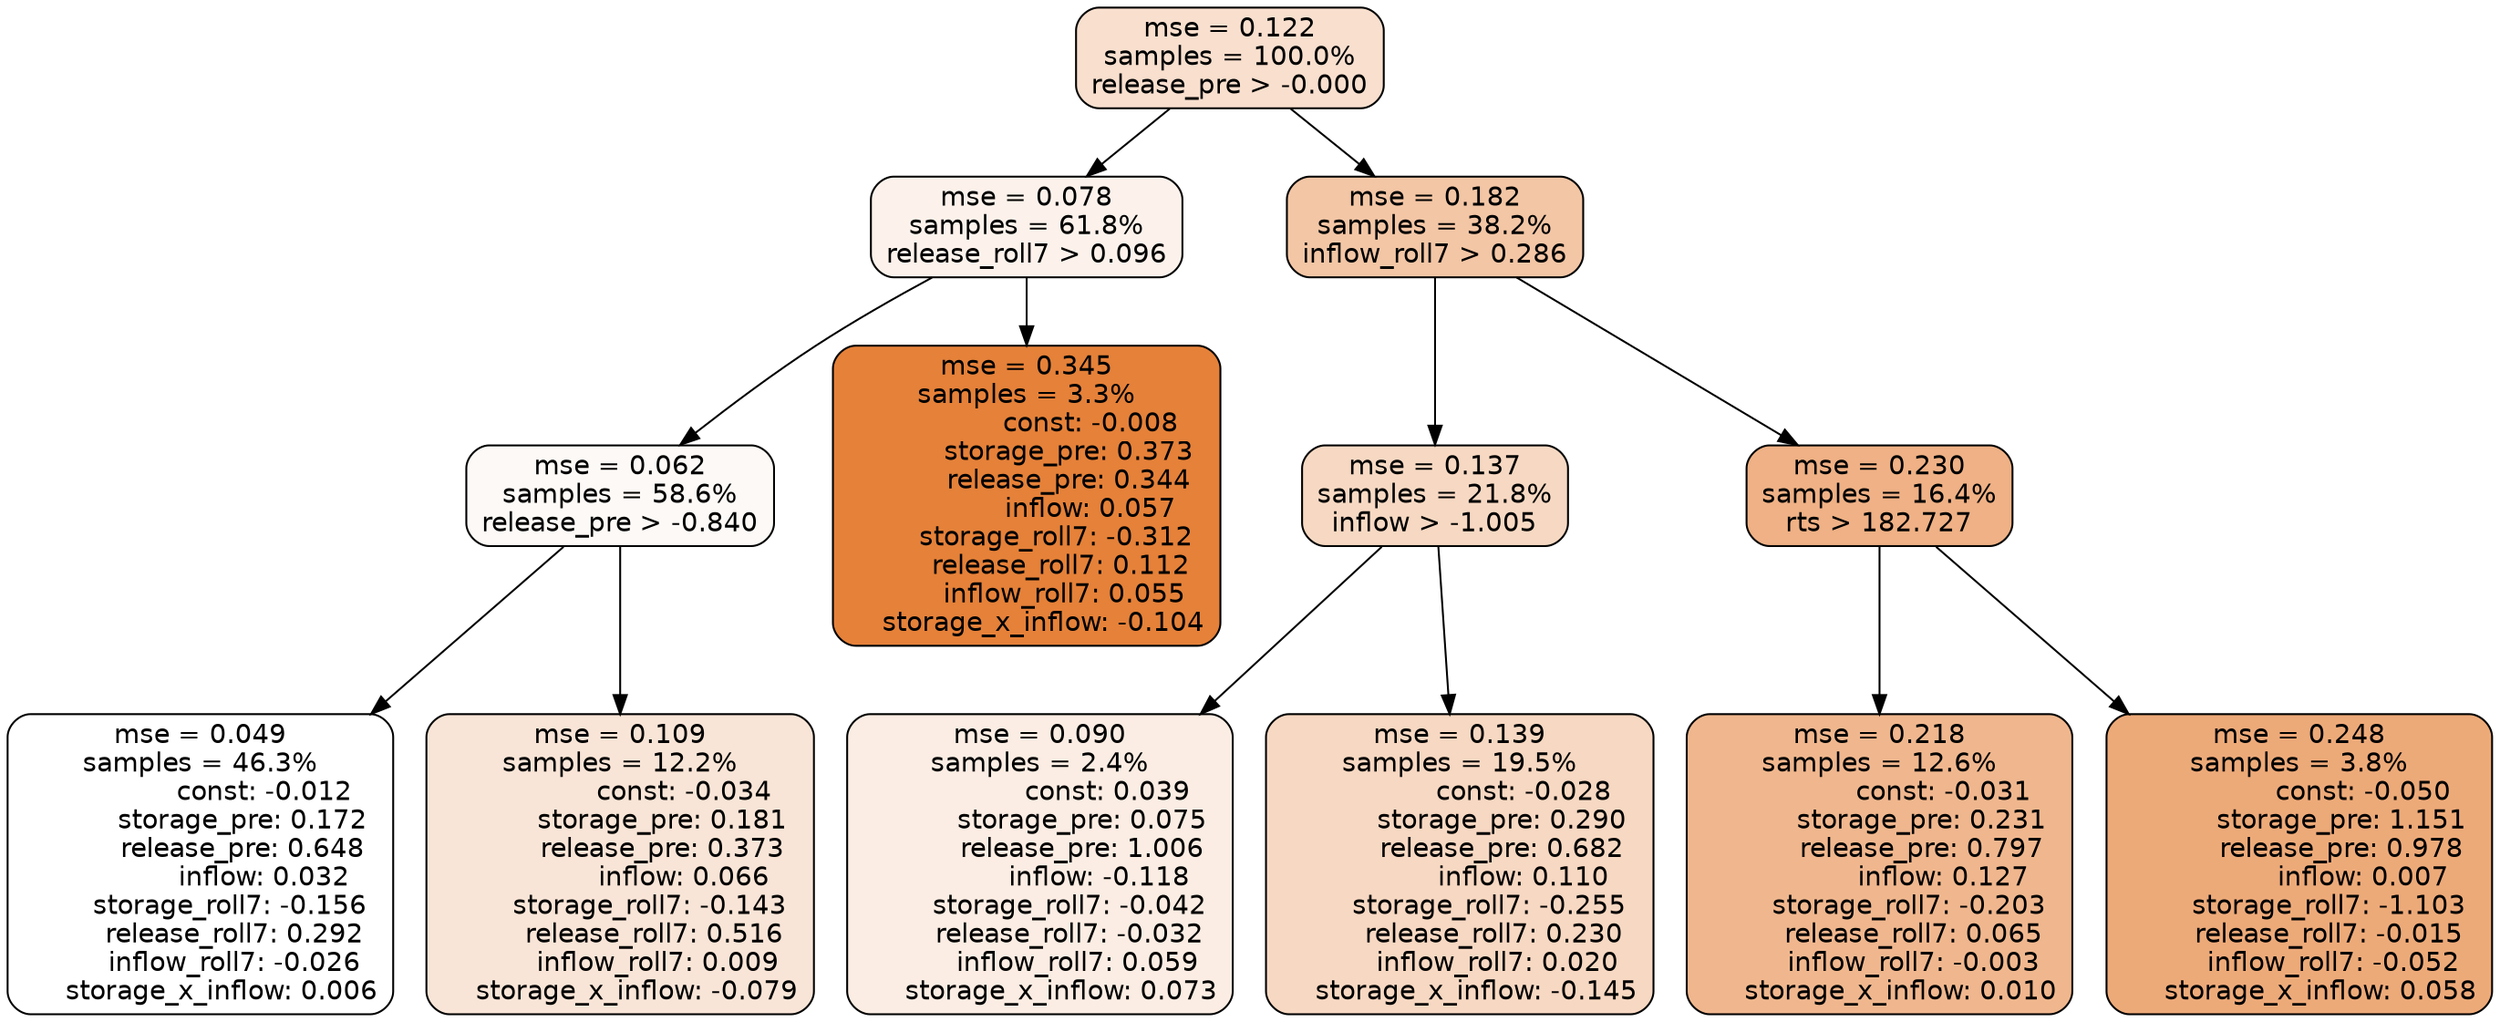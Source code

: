 digraph tree {
node [shape=rectangle, style="filled, rounded", color="black", fontname=helvetica] ;
edge [fontname=helvetica] ;
	"0" [label="mse = 0.122
samples = 100.0%
release_pre > -0.000", fillcolor="#f8dfce"]
	"1" [label="mse = 0.078
samples = 61.8%
release_roll7 > 0.096", fillcolor="#fcf2eb"]
	"6" [label="mse = 0.182
samples = 38.2%
inflow_roll7 > 0.286", fillcolor="#f3c6a5"]
	"2" [label="mse = 0.062
samples = 58.6%
release_pre > -0.840", fillcolor="#fdf9f6"]
	"5" [label="mse = 0.345
samples = 3.3%
               const: -0.008
          storage_pre: 0.373
          release_pre: 0.344
               inflow: 0.057
       storage_roll7: -0.312
        release_roll7: 0.112
         inflow_roll7: 0.055
    storage_x_inflow: -0.104", fillcolor="#e58139"]
	"7" [label="mse = 0.137
samples = 21.8%
inflow > -1.005", fillcolor="#f7d9c3"]
	"10" [label="mse = 0.230
samples = 16.4%
rts > 182.727", fillcolor="#efb185"]
	"4" [label="mse = 0.049
samples = 46.3%
               const: -0.012
          storage_pre: 0.172
          release_pre: 0.648
               inflow: 0.032
       storage_roll7: -0.156
        release_roll7: 0.292
        inflow_roll7: -0.026
     storage_x_inflow: 0.006", fillcolor="#ffffff"]
	"3" [label="mse = 0.109
samples = 12.2%
               const: -0.034
          storage_pre: 0.181
          release_pre: 0.373
               inflow: 0.066
       storage_roll7: -0.143
        release_roll7: 0.516
         inflow_roll7: 0.009
    storage_x_inflow: -0.079", fillcolor="#f9e5d7"]
	"8" [label="mse = 0.090
samples = 2.4%
                const: 0.039
          storage_pre: 0.075
          release_pre: 1.006
              inflow: -0.118
       storage_roll7: -0.042
       release_roll7: -0.032
         inflow_roll7: 0.059
     storage_x_inflow: 0.073", fillcolor="#fbede3"]
	"9" [label="mse = 0.139
samples = 19.5%
               const: -0.028
          storage_pre: 0.290
          release_pre: 0.682
               inflow: 0.110
       storage_roll7: -0.255
        release_roll7: 0.230
         inflow_roll7: 0.020
    storage_x_inflow: -0.145", fillcolor="#f7d8c2"]
	"11" [label="mse = 0.218
samples = 12.6%
               const: -0.031
          storage_pre: 0.231
          release_pre: 0.797
               inflow: 0.127
       storage_roll7: -0.203
        release_roll7: 0.065
        inflow_roll7: -0.003
     storage_x_inflow: 0.010", fillcolor="#f0b78e"]
	"12" [label="mse = 0.248
samples = 3.8%
               const: -0.050
          storage_pre: 1.151
          release_pre: 0.978
               inflow: 0.007
       storage_roll7: -1.103
       release_roll7: -0.015
        inflow_roll7: -0.052
     storage_x_inflow: 0.058", fillcolor="#edaa79"]

	"0" -> "1"
	"0" -> "6"
	"1" -> "2"
	"1" -> "5"
	"6" -> "7"
	"6" -> "10"
	"2" -> "3"
	"2" -> "4"
	"7" -> "8"
	"7" -> "9"
	"10" -> "11"
	"10" -> "12"
}